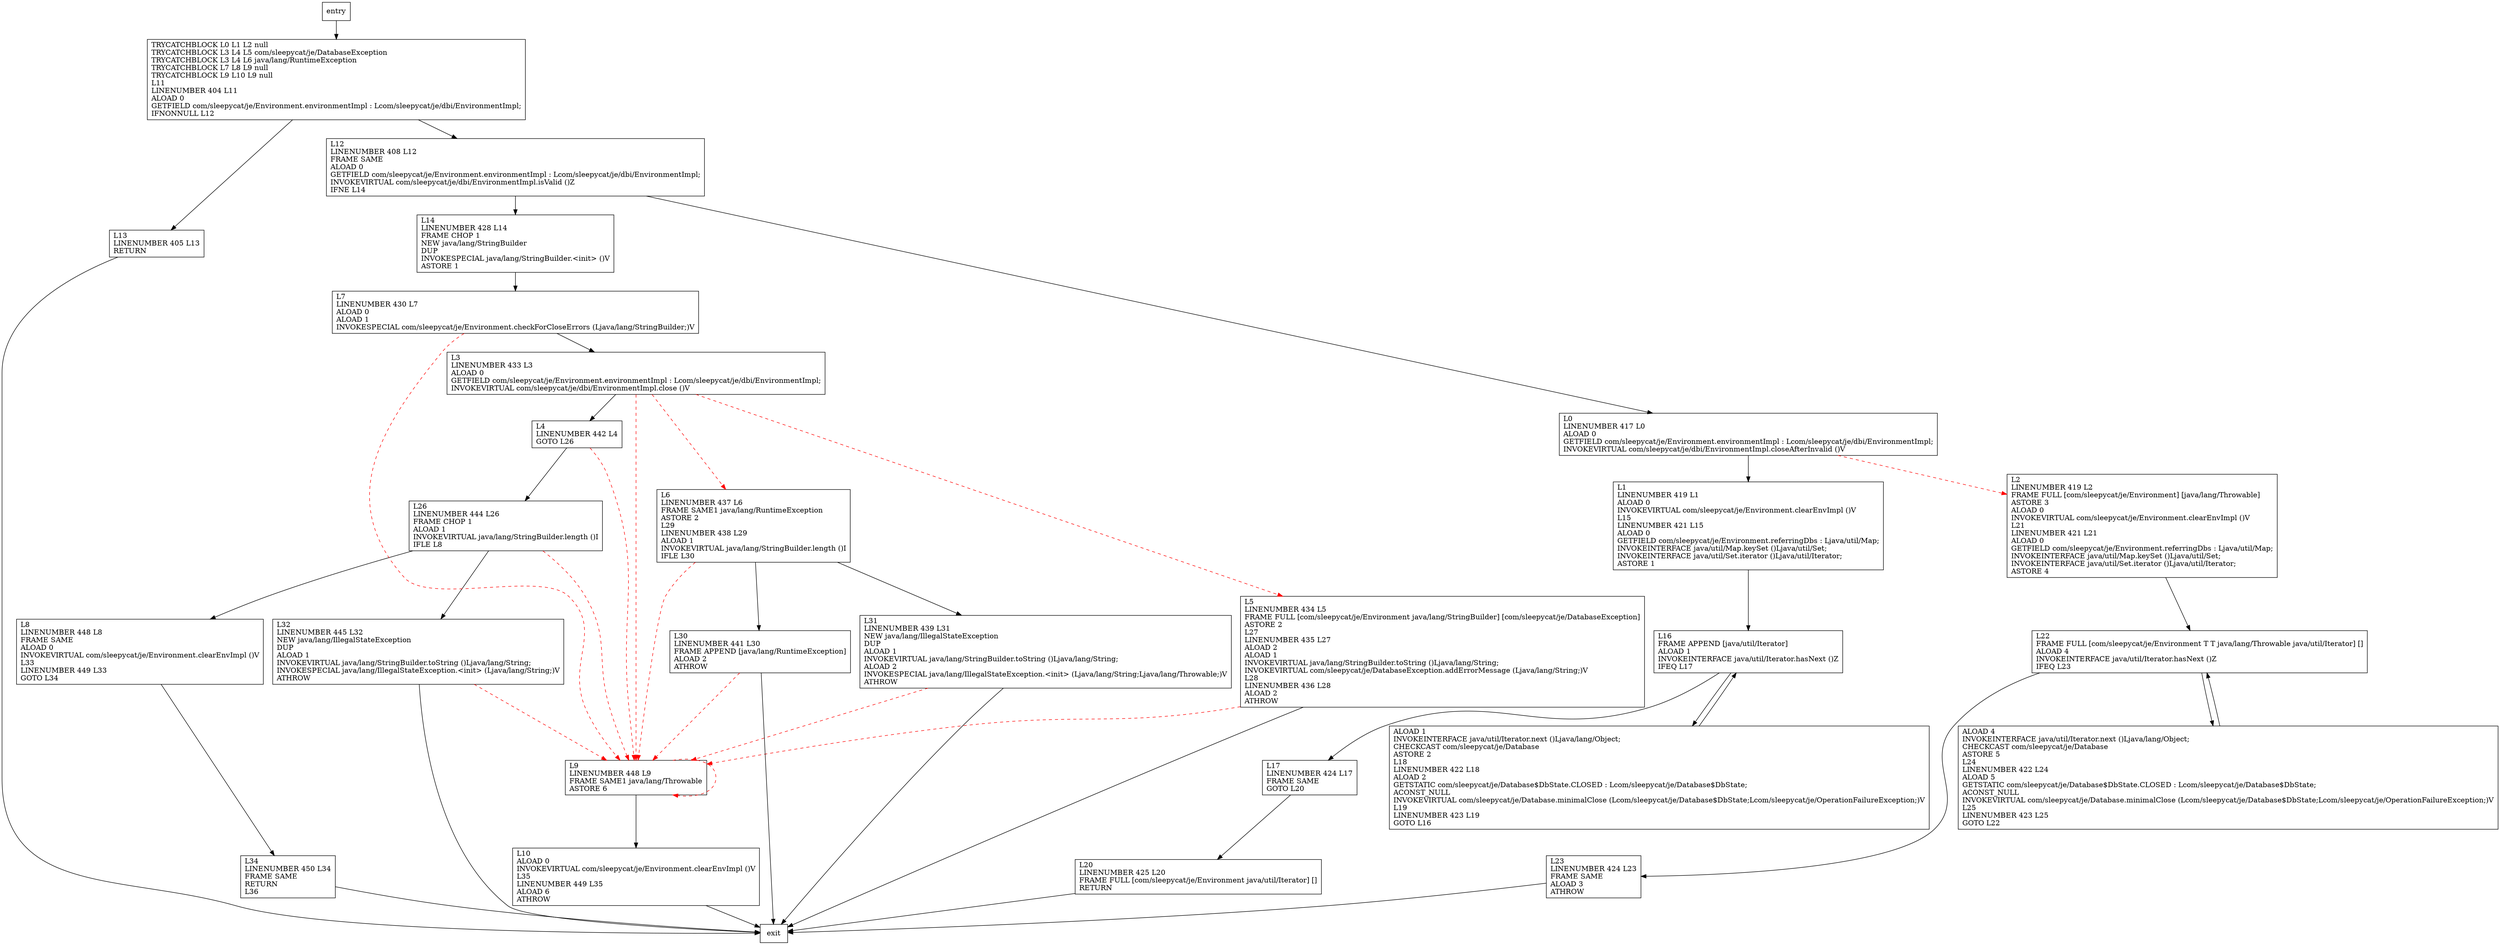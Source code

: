 digraph close {
node [shape=record];
746662162 [label="L8\lLINENUMBER 448 L8\lFRAME SAME\lALOAD 0\lINVOKEVIRTUAL com/sleepycat/je/Environment.clearEnvImpl ()V\lL33\lLINENUMBER 449 L33\lGOTO L34\l"];
293506877 [label="ALOAD 4\lINVOKEINTERFACE java/util/Iterator.next ()Ljava/lang/Object;\lCHECKCAST com/sleepycat/je/Database\lASTORE 5\lL24\lLINENUMBER 422 L24\lALOAD 5\lGETSTATIC com/sleepycat/je/Database$DbState.CLOSED : Lcom/sleepycat/je/Database$DbState;\lACONST_NULL\lINVOKEVIRTUAL com/sleepycat/je/Database.minimalClose (Lcom/sleepycat/je/Database$DbState;Lcom/sleepycat/je/OperationFailureException;)V\lL25\lLINENUMBER 423 L25\lGOTO L22\l"];
989510459 [label="L3\lLINENUMBER 433 L3\lALOAD 0\lGETFIELD com/sleepycat/je/Environment.environmentImpl : Lcom/sleepycat/je/dbi/EnvironmentImpl;\lINVOKEVIRTUAL com/sleepycat/je/dbi/EnvironmentImpl.close ()V\l"];
1672947231 [label="L26\lLINENUMBER 444 L26\lFRAME CHOP 1\lALOAD 1\lINVOKEVIRTUAL java/lang/StringBuilder.length ()I\lIFLE L8\l"];
1433643236 [label="L13\lLINENUMBER 405 L13\lRETURN\l"];
1885059813 [label="L2\lLINENUMBER 419 L2\lFRAME FULL [com/sleepycat/je/Environment] [java/lang/Throwable]\lASTORE 3\lALOAD 0\lINVOKEVIRTUAL com/sleepycat/je/Environment.clearEnvImpl ()V\lL21\lLINENUMBER 421 L21\lALOAD 0\lGETFIELD com/sleepycat/je/Environment.referringDbs : Ljava/util/Map;\lINVOKEINTERFACE java/util/Map.keySet ()Ljava/util/Set;\lINVOKEINTERFACE java/util/Set.iterator ()Ljava/util/Iterator;\lASTORE 4\l"];
1295668823 [label="L34\lLINENUMBER 450 L34\lFRAME SAME\lRETURN\lL36\l"];
1424328252 [label="L0\lLINENUMBER 417 L0\lALOAD 0\lGETFIELD com/sleepycat/je/Environment.environmentImpl : Lcom/sleepycat/je/dbi/EnvironmentImpl;\lINVOKEVIRTUAL com/sleepycat/je/dbi/EnvironmentImpl.closeAfterInvalid ()V\l"];
823700851 [label="L6\lLINENUMBER 437 L6\lFRAME SAME1 java/lang/RuntimeException\lASTORE 2\lL29\lLINENUMBER 438 L29\lALOAD 1\lINVOKEVIRTUAL java/lang/StringBuilder.length ()I\lIFLE L30\l"];
176854880 [label="L1\lLINENUMBER 419 L1\lALOAD 0\lINVOKEVIRTUAL com/sleepycat/je/Environment.clearEnvImpl ()V\lL15\lLINENUMBER 421 L15\lALOAD 0\lGETFIELD com/sleepycat/je/Environment.referringDbs : Ljava/util/Map;\lINVOKEINTERFACE java/util/Map.keySet ()Ljava/util/Set;\lINVOKEINTERFACE java/util/Set.iterator ()Ljava/util/Iterator;\lASTORE 1\l"];
1094940562 [label="L14\lLINENUMBER 428 L14\lFRAME CHOP 1\lNEW java/lang/StringBuilder\lDUP\lINVOKESPECIAL java/lang/StringBuilder.\<init\> ()V\lASTORE 1\l"];
2104305977 [label="L9\lLINENUMBER 448 L9\lFRAME SAME1 java/lang/Throwable\lASTORE 6\l"];
1881134668 [label="L12\lLINENUMBER 408 L12\lFRAME SAME\lALOAD 0\lGETFIELD com/sleepycat/je/Environment.environmentImpl : Lcom/sleepycat/je/dbi/EnvironmentImpl;\lINVOKEVIRTUAL com/sleepycat/je/dbi/EnvironmentImpl.isValid ()Z\lIFNE L14\l"];
357985036 [label="L17\lLINENUMBER 424 L17\lFRAME SAME\lGOTO L20\l"];
90630911 [label="L31\lLINENUMBER 439 L31\lNEW java/lang/IllegalStateException\lDUP\lALOAD 1\lINVOKEVIRTUAL java/lang/StringBuilder.toString ()Ljava/lang/String;\lALOAD 2\lINVOKESPECIAL java/lang/IllegalStateException.\<init\> (Ljava/lang/String;Ljava/lang/Throwable;)V\lATHROW\l"];
392633722 [label="L32\lLINENUMBER 445 L32\lNEW java/lang/IllegalStateException\lDUP\lALOAD 1\lINVOKEVIRTUAL java/lang/StringBuilder.toString ()Ljava/lang/String;\lINVOKESPECIAL java/lang/IllegalStateException.\<init\> (Ljava/lang/String;)V\lATHROW\l"];
1563084234 [label="ALOAD 1\lINVOKEINTERFACE java/util/Iterator.next ()Ljava/lang/Object;\lCHECKCAST com/sleepycat/je/Database\lASTORE 2\lL18\lLINENUMBER 422 L18\lALOAD 2\lGETSTATIC com/sleepycat/je/Database$DbState.CLOSED : Lcom/sleepycat/je/Database$DbState;\lACONST_NULL\lINVOKEVIRTUAL com/sleepycat/je/Database.minimalClose (Lcom/sleepycat/je/Database$DbState;Lcom/sleepycat/je/OperationFailureException;)V\lL19\lLINENUMBER 423 L19\lGOTO L16\l"];
487259169 [label="TRYCATCHBLOCK L0 L1 L2 null\lTRYCATCHBLOCK L3 L4 L5 com/sleepycat/je/DatabaseException\lTRYCATCHBLOCK L3 L4 L6 java/lang/RuntimeException\lTRYCATCHBLOCK L7 L8 L9 null\lTRYCATCHBLOCK L9 L10 L9 null\lL11\lLINENUMBER 404 L11\lALOAD 0\lGETFIELD com/sleepycat/je/Environment.environmentImpl : Lcom/sleepycat/je/dbi/EnvironmentImpl;\lIFNONNULL L12\l"];
1121328702 [label="L4\lLINENUMBER 442 L4\lGOTO L26\l"];
481931411 [label="L5\lLINENUMBER 434 L5\lFRAME FULL [com/sleepycat/je/Environment java/lang/StringBuilder] [com/sleepycat/je/DatabaseException]\lASTORE 2\lL27\lLINENUMBER 435 L27\lALOAD 2\lALOAD 1\lINVOKEVIRTUAL java/lang/StringBuilder.toString ()Ljava/lang/String;\lINVOKEVIRTUAL com/sleepycat/je/DatabaseException.addErrorMessage (Ljava/lang/String;)V\lL28\lLINENUMBER 436 L28\lALOAD 2\lATHROW\l"];
1582623496 [label="L7\lLINENUMBER 430 L7\lALOAD 0\lALOAD 1\lINVOKESPECIAL com/sleepycat/je/Environment.checkForCloseErrors (Ljava/lang/StringBuilder;)V\l"];
460682136 [label="L16\lFRAME APPEND [java/util/Iterator]\lALOAD 1\lINVOKEINTERFACE java/util/Iterator.hasNext ()Z\lIFEQ L17\l"];
928423120 [label="L22\lFRAME FULL [com/sleepycat/je/Environment T T java/lang/Throwable java/util/Iterator] []\lALOAD 4\lINVOKEINTERFACE java/util/Iterator.hasNext ()Z\lIFEQ L23\l"];
118474266 [label="L20\lLINENUMBER 425 L20\lFRAME FULL [com/sleepycat/je/Environment java/util/Iterator] []\lRETURN\l"];
452004941 [label="L23\lLINENUMBER 424 L23\lFRAME SAME\lALOAD 3\lATHROW\l"];
166355154 [label="L10\lALOAD 0\lINVOKEVIRTUAL com/sleepycat/je/Environment.clearEnvImpl ()V\lL35\lLINENUMBER 449 L35\lALOAD 6\lATHROW\l"];
1610909349 [label="L30\lLINENUMBER 441 L30\lFRAME APPEND [java/lang/RuntimeException]\lALOAD 2\lATHROW\l"];
entry;
exit;
746662162 -> 1295668823
293506877 -> 928423120
989510459 -> 823700851 [style=dashed, color=red]
989510459 -> 2104305977 [style=dashed, color=red]
989510459 -> 1121328702
989510459 -> 481931411 [style=dashed, color=red]
1672947231 -> 746662162
1672947231 -> 392633722
1672947231 -> 2104305977 [style=dashed, color=red]
1433643236 -> exit
1885059813 -> 928423120
1295668823 -> exit
1424328252 -> 176854880
1424328252 -> 1885059813 [style=dashed, color=red]
823700851 -> 90630911
823700851 -> 2104305977 [style=dashed, color=red]
823700851 -> 1610909349
176854880 -> 460682136
1094940562 -> 1582623496
2104305977 -> 2104305977 [style=dashed, color=red]
2104305977 -> 166355154
1881134668 -> 1094940562
1881134668 -> 1424328252
357985036 -> 118474266
90630911 -> exit
90630911 -> 2104305977 [style=dashed, color=red]
392633722 -> exit
392633722 -> 2104305977 [style=dashed, color=red]
1563084234 -> 460682136
487259169 -> 1881134668
487259169 -> 1433643236
1121328702 -> 1672947231
1121328702 -> 2104305977 [style=dashed, color=red]
481931411 -> exit
481931411 -> 2104305977 [style=dashed, color=red]
1582623496 -> 989510459
1582623496 -> 2104305977 [style=dashed, color=red]
entry -> 487259169
460682136 -> 1563084234
460682136 -> 357985036
928423120 -> 452004941
928423120 -> 293506877
118474266 -> exit
452004941 -> exit
166355154 -> exit
1610909349 -> exit
1610909349 -> 2104305977 [style=dashed, color=red]
}
